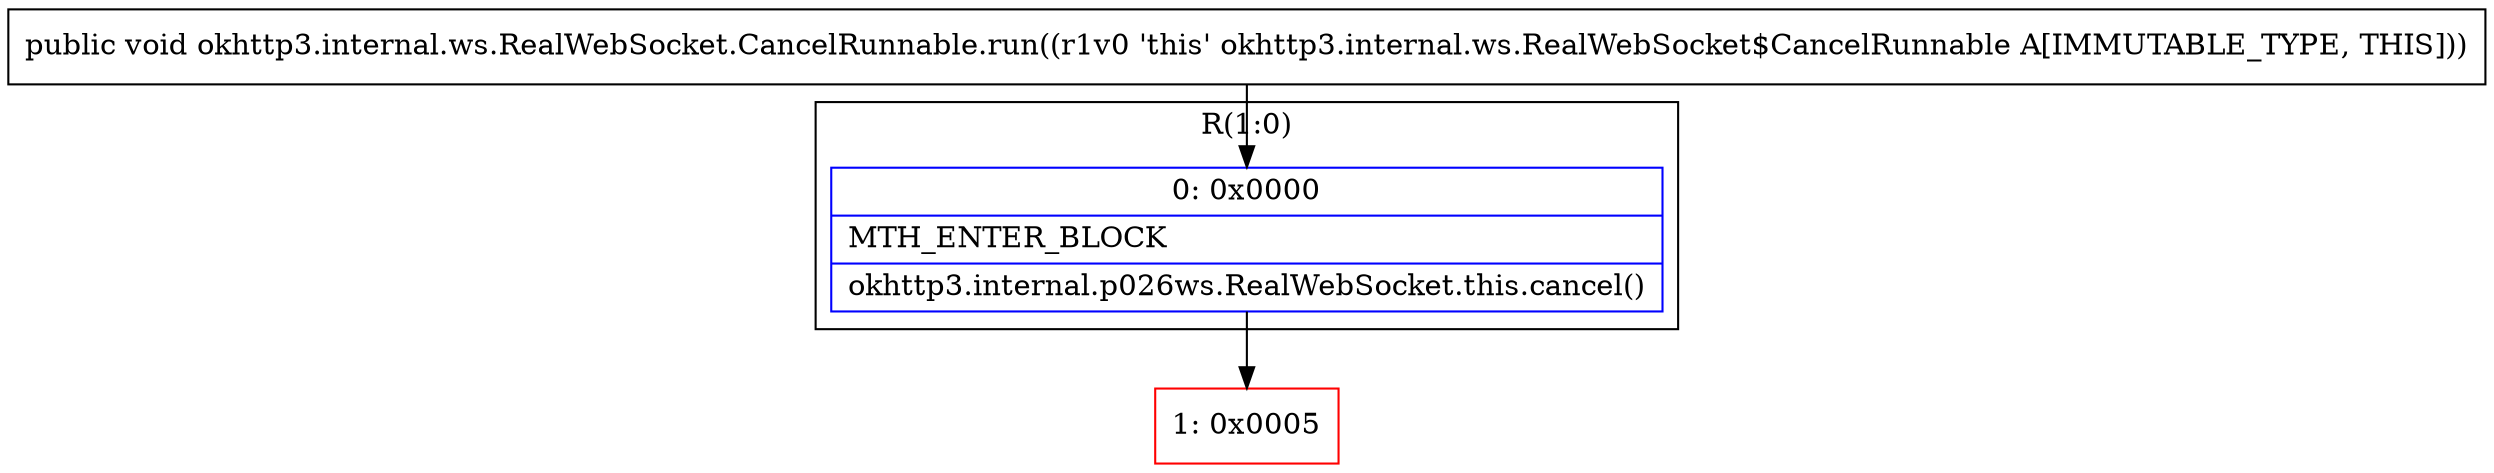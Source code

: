 digraph "CFG forokhttp3.internal.ws.RealWebSocket.CancelRunnable.run()V" {
subgraph cluster_Region_1489290609 {
label = "R(1:0)";
node [shape=record,color=blue];
Node_0 [shape=record,label="{0\:\ 0x0000|MTH_ENTER_BLOCK\l|okhttp3.internal.p026ws.RealWebSocket.this.cancel()\l}"];
}
Node_1 [shape=record,color=red,label="{1\:\ 0x0005}"];
MethodNode[shape=record,label="{public void okhttp3.internal.ws.RealWebSocket.CancelRunnable.run((r1v0 'this' okhttp3.internal.ws.RealWebSocket$CancelRunnable A[IMMUTABLE_TYPE, THIS])) }"];
MethodNode -> Node_0;
Node_0 -> Node_1;
}

